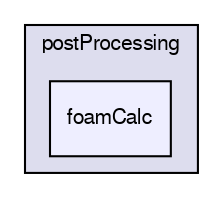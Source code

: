 digraph "applications/utilities/postProcessing/foamCalc" {
  bgcolor=transparent;
  compound=true
  node [ fontsize="10", fontname="FreeSans"];
  edge [ labelfontsize="10", labelfontname="FreeSans"];
  subgraph clusterdir_b0c2b0d6e5b08bdff054b28f26ba51e7 {
    graph [ bgcolor="#ddddee", pencolor="black", label="postProcessing" fontname="FreeSans", fontsize="10", URL="dir_b0c2b0d6e5b08bdff054b28f26ba51e7.html"]
  dir_4dd25d9501d3bc49882994d5babb5707 [shape=box, label="foamCalc", style="filled", fillcolor="#eeeeff", pencolor="black", URL="dir_4dd25d9501d3bc49882994d5babb5707.html"];
  }
}
